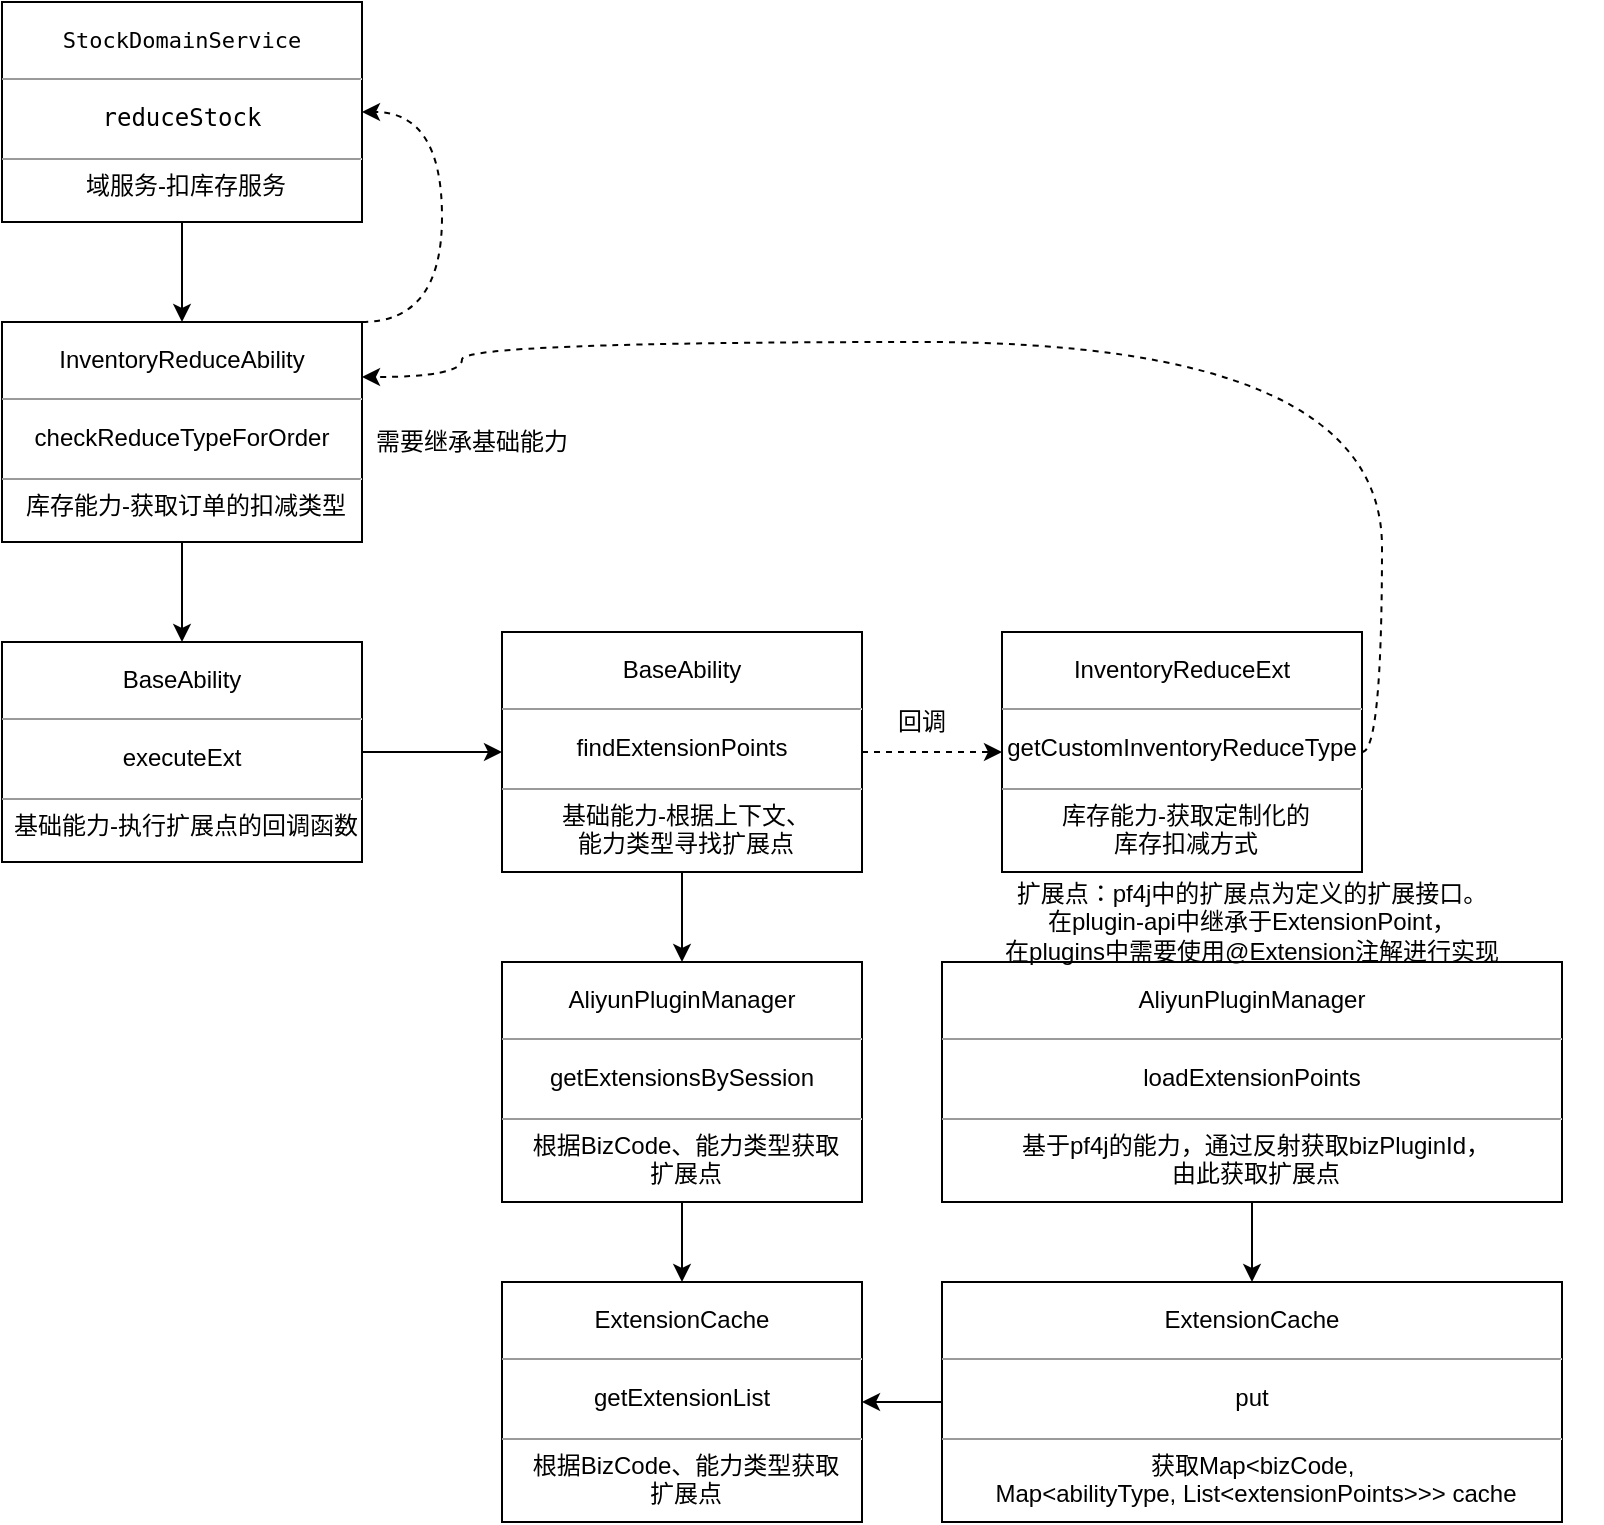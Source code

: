 <mxfile version="14.7.5" type="github">
  <diagram id="s2GqM7nEr-_tJnwM-S6l" name="Page-2">
    <mxGraphModel dx="826" dy="726" grid="1" gridSize="10" guides="1" tooltips="1" connect="1" arrows="1" fold="1" page="1" pageScale="1" pageWidth="827" pageHeight="1169" math="0" shadow="0">
      <root>
        <mxCell id="wqngMhkVzQWu9I1WPTdz-0" />
        <mxCell id="wqngMhkVzQWu9I1WPTdz-1" parent="wqngMhkVzQWu9I1WPTdz-0" />
        <mxCell id="wqngMhkVzQWu9I1WPTdz-10" style="edgeStyle=orthogonalEdgeStyle;rounded=0;orthogonalLoop=1;jettySize=auto;html=1;exitX=0.5;exitY=1;exitDx=0;exitDy=0;" edge="1" parent="wqngMhkVzQWu9I1WPTdz-1" source="wqngMhkVzQWu9I1WPTdz-2" target="wqngMhkVzQWu9I1WPTdz-7">
          <mxGeometry relative="1" as="geometry" />
        </mxCell>
        <mxCell id="wqngMhkVzQWu9I1WPTdz-2" value="&lt;pre style=&quot;text-align: center ; font-family: &amp;#34;menlo&amp;#34; , monospace&quot;&gt;&lt;font style=&quot;font-size: 11px&quot;&gt;StockDomainService&lt;/font&gt;&lt;/pre&gt;&lt;hr size=&quot;1&quot; style=&quot;text-align: center&quot;&gt;&lt;pre style=&quot;text-align: center ; font-family: &amp;#34;menlo&amp;#34; , monospace&quot;&gt;&lt;font style=&quot;font-size: 12px&quot;&gt;reduceStock&lt;/font&gt;&lt;/pre&gt;&lt;hr size=&quot;1&quot;&gt;&lt;p style=&quot;text-align: center ; margin: 0px 0px 0px 4px&quot;&gt;域服务-扣库存服务&lt;/p&gt;" style="verticalAlign=top;align=left;overflow=fill;fontSize=12;fontFamily=Helvetica;html=1;rounded=0;shadow=0;comic=0;labelBackgroundColor=none;strokeWidth=1" vertex="1" parent="wqngMhkVzQWu9I1WPTdz-1">
          <mxGeometry x="280" y="80" width="180" height="110" as="geometry" />
        </mxCell>
        <mxCell id="wqngMhkVzQWu9I1WPTdz-21" style="edgeStyle=orthogonalEdgeStyle;rounded=0;orthogonalLoop=1;jettySize=auto;html=1;exitX=0.5;exitY=1;exitDx=0;exitDy=0;" edge="1" parent="wqngMhkVzQWu9I1WPTdz-1" source="wqngMhkVzQWu9I1WPTdz-7" target="wqngMhkVzQWu9I1WPTdz-9">
          <mxGeometry relative="1" as="geometry" />
        </mxCell>
        <mxCell id="wqngMhkVzQWu9I1WPTdz-34" style="edgeStyle=orthogonalEdgeStyle;curved=1;rounded=0;orthogonalLoop=1;jettySize=auto;html=1;exitX=1;exitY=0;exitDx=0;exitDy=0;entryX=1;entryY=0.5;entryDx=0;entryDy=0;dashed=1;" edge="1" parent="wqngMhkVzQWu9I1WPTdz-1" source="wqngMhkVzQWu9I1WPTdz-7" target="wqngMhkVzQWu9I1WPTdz-2">
          <mxGeometry relative="1" as="geometry">
            <Array as="points">
              <mxPoint x="500" y="240" />
              <mxPoint x="500" y="135" />
            </Array>
          </mxGeometry>
        </mxCell>
        <mxCell id="wqngMhkVzQWu9I1WPTdz-7" value="&lt;pre style=&quot;text-align: center&quot;&gt;&lt;pre&gt;&lt;span style=&quot;background-color: rgb(255 , 255 , 255)&quot;&gt;&lt;font style=&quot;font-size: 12px&quot; face=&quot;Helvetica&quot;&gt;InventoryReduceAbility&lt;/font&gt;&lt;/span&gt;&lt;/pre&gt;&lt;/pre&gt;&lt;hr size=&quot;1&quot; style=&quot;text-align: center&quot;&gt;&lt;pre style=&quot;text-align: center&quot;&gt;&lt;font face=&quot;Helvetica&quot;&gt;checkReduceTypeForOrder&lt;/font&gt;&lt;/pre&gt;&lt;hr size=&quot;1&quot;&gt;&lt;p style=&quot;text-align: center ; margin: 0px 0px 0px 4px&quot;&gt;库存能力-获取订单的扣减类型&lt;/p&gt;" style="verticalAlign=top;align=left;overflow=fill;fontSize=12;fontFamily=Helvetica;html=1;rounded=0;shadow=0;comic=0;labelBackgroundColor=none;strokeWidth=1" vertex="1" parent="wqngMhkVzQWu9I1WPTdz-1">
          <mxGeometry x="280" y="240" width="180" height="110" as="geometry" />
        </mxCell>
        <mxCell id="wqngMhkVzQWu9I1WPTdz-29" style="edgeStyle=orthogonalEdgeStyle;rounded=0;orthogonalLoop=1;jettySize=auto;html=1;exitX=1;exitY=0.5;exitDx=0;exitDy=0;entryX=0;entryY=0.5;entryDx=0;entryDy=0;" edge="1" parent="wqngMhkVzQWu9I1WPTdz-1" source="wqngMhkVzQWu9I1WPTdz-9" target="wqngMhkVzQWu9I1WPTdz-14">
          <mxGeometry relative="1" as="geometry" />
        </mxCell>
        <mxCell id="wqngMhkVzQWu9I1WPTdz-9" value="&lt;pre style=&quot;text-align: center&quot;&gt;&lt;pre&gt;&lt;span style=&quot;background-color: rgb(255 , 255 , 255)&quot;&gt;&lt;font style=&quot;font-size: 12px&quot; face=&quot;Helvetica&quot;&gt;BaseAbility&lt;/font&gt;&lt;/span&gt;&lt;/pre&gt;&lt;/pre&gt;&lt;hr size=&quot;1&quot; style=&quot;text-align: center&quot;&gt;&lt;pre style=&quot;text-align: center&quot;&gt;&lt;font face=&quot;Helvetica&quot;&gt;executeExt&lt;/font&gt;&lt;/pre&gt;&lt;hr size=&quot;1&quot;&gt;&lt;p style=&quot;text-align: center ; margin: 0px 0px 0px 4px&quot;&gt;基础能力-执行扩展点的回调函数&lt;/p&gt;" style="verticalAlign=top;align=left;overflow=fill;fontSize=12;fontFamily=Helvetica;html=1;rounded=0;shadow=0;comic=0;labelBackgroundColor=none;strokeWidth=1" vertex="1" parent="wqngMhkVzQWu9I1WPTdz-1">
          <mxGeometry x="280" y="400" width="180" height="110" as="geometry" />
        </mxCell>
        <mxCell id="wqngMhkVzQWu9I1WPTdz-23" style="edgeStyle=orthogonalEdgeStyle;rounded=0;orthogonalLoop=1;jettySize=auto;html=1;exitX=0.5;exitY=1;exitDx=0;exitDy=0;entryX=0.5;entryY=0;entryDx=0;entryDy=0;" edge="1" parent="wqngMhkVzQWu9I1WPTdz-1" source="wqngMhkVzQWu9I1WPTdz-14" target="wqngMhkVzQWu9I1WPTdz-16">
          <mxGeometry relative="1" as="geometry" />
        </mxCell>
        <mxCell id="wqngMhkVzQWu9I1WPTdz-31" style="edgeStyle=orthogonalEdgeStyle;rounded=0;orthogonalLoop=1;jettySize=auto;html=1;exitX=1;exitY=0.5;exitDx=0;exitDy=0;entryX=0;entryY=0.5;entryDx=0;entryDy=0;dashed=1;" edge="1" parent="wqngMhkVzQWu9I1WPTdz-1" source="wqngMhkVzQWu9I1WPTdz-14" target="wqngMhkVzQWu9I1WPTdz-30">
          <mxGeometry relative="1" as="geometry" />
        </mxCell>
        <mxCell id="wqngMhkVzQWu9I1WPTdz-14" value="&lt;pre&gt;&lt;pre&gt;&lt;span style=&quot;background-color: rgb(255 , 255 , 255)&quot;&gt;&lt;font style=&quot;font-size: 12px&quot; face=&quot;Helvetica&quot;&gt;BaseAbility&lt;/font&gt;&lt;/span&gt;&lt;/pre&gt;&lt;/pre&gt;&lt;hr size=&quot;1&quot;&gt;&lt;pre&gt;&lt;span style=&quot;font-family: &amp;#34;helvetica&amp;#34;&quot;&gt;findExtensionPoints&lt;/span&gt;&lt;br&gt;&lt;/pre&gt;&lt;hr size=&quot;1&quot;&gt;&lt;p style=&quot;margin: 0px 0px 0px 4px&quot;&gt;基础能力-根据上下文、&lt;/p&gt;&lt;p style=&quot;margin: 0px 0px 0px 4px&quot;&gt;能力类型寻找扩展点&lt;/p&gt;" style="verticalAlign=top;align=center;overflow=fill;fontSize=12;fontFamily=Helvetica;html=1;rounded=0;shadow=0;comic=0;labelBackgroundColor=none;strokeWidth=1" vertex="1" parent="wqngMhkVzQWu9I1WPTdz-1">
          <mxGeometry x="530" y="395" width="180" height="120" as="geometry" />
        </mxCell>
        <mxCell id="wqngMhkVzQWu9I1WPTdz-24" style="edgeStyle=orthogonalEdgeStyle;rounded=0;orthogonalLoop=1;jettySize=auto;html=1;exitX=0.5;exitY=1;exitDx=0;exitDy=0;entryX=0.5;entryY=0;entryDx=0;entryDy=0;" edge="1" parent="wqngMhkVzQWu9I1WPTdz-1" source="wqngMhkVzQWu9I1WPTdz-16" target="wqngMhkVzQWu9I1WPTdz-17">
          <mxGeometry relative="1" as="geometry" />
        </mxCell>
        <mxCell id="wqngMhkVzQWu9I1WPTdz-16" value="&lt;pre&gt;&lt;pre&gt;&lt;font face=&quot;Helvetica&quot;&gt;&lt;span style=&quot;background-color: rgb(255 , 255 , 255)&quot;&gt;AliyunPluginManager&lt;/span&gt;&lt;/font&gt;&lt;/pre&gt;&lt;/pre&gt;&lt;hr size=&quot;1&quot;&gt;&lt;pre&gt;&lt;font face=&quot;helvetica&quot;&gt;getExtensionsBySession&lt;/font&gt;&lt;/pre&gt;&lt;hr size=&quot;1&quot;&gt;&lt;p style=&quot;margin: 0px 0px 0px 4px&quot;&gt;根据BizCode、能力类型获取&lt;/p&gt;&lt;p style=&quot;margin: 0px 0px 0px 4px&quot;&gt;扩展点&lt;/p&gt;" style="verticalAlign=top;align=center;overflow=fill;fontSize=12;fontFamily=Helvetica;html=1;rounded=0;shadow=0;comic=0;labelBackgroundColor=none;strokeWidth=1" vertex="1" parent="wqngMhkVzQWu9I1WPTdz-1">
          <mxGeometry x="530" y="560" width="180" height="120" as="geometry" />
        </mxCell>
        <mxCell id="wqngMhkVzQWu9I1WPTdz-17" value="&lt;pre&gt;&lt;pre&gt;&lt;font face=&quot;Helvetica&quot;&gt;&lt;span style=&quot;background-color: rgb(255 , 255 , 255)&quot;&gt;ExtensionCache&lt;/span&gt;&lt;/font&gt;&lt;/pre&gt;&lt;/pre&gt;&lt;hr size=&quot;1&quot;&gt;&lt;pre&gt;&lt;font face=&quot;helvetica&quot;&gt;getExtensionList&lt;/font&gt;&lt;/pre&gt;&lt;hr size=&quot;1&quot;&gt;&lt;p style=&quot;margin: 0px 0px 0px 4px&quot;&gt;根据BizCode、能力类型获取&lt;/p&gt;&lt;p style=&quot;margin: 0px 0px 0px 4px&quot;&gt;扩展点&lt;/p&gt;" style="verticalAlign=top;align=center;overflow=fill;fontSize=12;fontFamily=Helvetica;html=1;rounded=0;shadow=0;comic=0;labelBackgroundColor=none;strokeWidth=1" vertex="1" parent="wqngMhkVzQWu9I1WPTdz-1">
          <mxGeometry x="530" y="720" width="180" height="120" as="geometry" />
        </mxCell>
        <mxCell id="wqngMhkVzQWu9I1WPTdz-26" style="edgeStyle=orthogonalEdgeStyle;rounded=0;orthogonalLoop=1;jettySize=auto;html=1;exitX=0;exitY=0.5;exitDx=0;exitDy=0;" edge="1" parent="wqngMhkVzQWu9I1WPTdz-1" source="wqngMhkVzQWu9I1WPTdz-18" target="wqngMhkVzQWu9I1WPTdz-17">
          <mxGeometry relative="1" as="geometry" />
        </mxCell>
        <mxCell id="wqngMhkVzQWu9I1WPTdz-18" value="&lt;pre&gt;&lt;pre&gt;&lt;font face=&quot;Helvetica&quot;&gt;&lt;span style=&quot;background-color: rgb(255 , 255 , 255)&quot;&gt;ExtensionCache&lt;/span&gt;&lt;/font&gt;&lt;/pre&gt;&lt;/pre&gt;&lt;hr size=&quot;1&quot;&gt;&lt;pre&gt;&lt;font face=&quot;helvetica&quot;&gt;put&lt;/font&gt;&lt;/pre&gt;&lt;hr size=&quot;1&quot;&gt;&lt;p style=&quot;margin: 0px 0px 0px 4px&quot;&gt;获取Map&amp;lt;bizCode,&amp;nbsp;&lt;/p&gt;&lt;p style=&quot;margin: 0px 0px 0px 4px&quot;&gt;&lt;span&gt;Map&amp;lt;abilityType, List&amp;lt;extensionPoints&amp;gt;&amp;gt;&amp;gt; cache&lt;/span&gt;&lt;/p&gt;" style="verticalAlign=top;align=center;overflow=fill;fontSize=12;fontFamily=Helvetica;html=1;rounded=0;shadow=0;comic=0;labelBackgroundColor=none;strokeWidth=1" vertex="1" parent="wqngMhkVzQWu9I1WPTdz-1">
          <mxGeometry x="750" y="720" width="310" height="120" as="geometry" />
        </mxCell>
        <mxCell id="wqngMhkVzQWu9I1WPTdz-25" style="edgeStyle=orthogonalEdgeStyle;rounded=0;orthogonalLoop=1;jettySize=auto;html=1;exitX=0.5;exitY=1;exitDx=0;exitDy=0;entryX=0.5;entryY=0;entryDx=0;entryDy=0;" edge="1" parent="wqngMhkVzQWu9I1WPTdz-1" source="wqngMhkVzQWu9I1WPTdz-19" target="wqngMhkVzQWu9I1WPTdz-18">
          <mxGeometry relative="1" as="geometry" />
        </mxCell>
        <mxCell id="wqngMhkVzQWu9I1WPTdz-19" value="&lt;pre&gt;&lt;pre&gt;&lt;font face=&quot;Helvetica&quot;&gt;&lt;span style=&quot;background-color: rgb(255 , 255 , 255)&quot;&gt;AliyunPluginManager&lt;/span&gt;&lt;/font&gt;&lt;/pre&gt;&lt;/pre&gt;&lt;hr size=&quot;1&quot;&gt;&lt;pre&gt;&lt;font face=&quot;helvetica&quot;&gt;loadExtensionPoints&lt;/font&gt;&lt;/pre&gt;&lt;hr size=&quot;1&quot;&gt;&lt;p style=&quot;margin: 0px 0px 0px 4px&quot;&gt;基于pf4j的能力，通过反射获取bizPluginId，&lt;/p&gt;&lt;p style=&quot;margin: 0px 0px 0px 4px&quot;&gt;由此获取扩展点&lt;/p&gt;" style="verticalAlign=top;align=center;overflow=fill;fontSize=12;fontFamily=Helvetica;html=1;rounded=0;shadow=0;comic=0;labelBackgroundColor=none;strokeWidth=1" vertex="1" parent="wqngMhkVzQWu9I1WPTdz-1">
          <mxGeometry x="750" y="560" width="310" height="120" as="geometry" />
        </mxCell>
        <mxCell id="wqngMhkVzQWu9I1WPTdz-33" style="edgeStyle=orthogonalEdgeStyle;rounded=0;orthogonalLoop=1;jettySize=auto;html=1;exitX=1;exitY=0.5;exitDx=0;exitDy=0;entryX=1;entryY=0.25;entryDx=0;entryDy=0;dashed=1;curved=1;" edge="1" parent="wqngMhkVzQWu9I1WPTdz-1" source="wqngMhkVzQWu9I1WPTdz-30" target="wqngMhkVzQWu9I1WPTdz-7">
          <mxGeometry relative="1" as="geometry">
            <Array as="points">
              <mxPoint x="970" y="455" />
              <mxPoint x="970" y="250" />
              <mxPoint x="510" y="250" />
              <mxPoint x="510" y="268" />
            </Array>
          </mxGeometry>
        </mxCell>
        <mxCell id="wqngMhkVzQWu9I1WPTdz-30" value="&lt;pre&gt;&lt;pre&gt;&lt;font face=&quot;Helvetica&quot;&gt;&lt;span style=&quot;background-color: rgb(255 , 255 , 255)&quot;&gt;InventoryReduceExt&lt;/span&gt;&lt;/font&gt;&lt;/pre&gt;&lt;/pre&gt;&lt;hr size=&quot;1&quot;&gt;&lt;pre&gt;&lt;font face=&quot;helvetica&quot;&gt;getCustomInventoryReduceType&lt;/font&gt;&lt;/pre&gt;&lt;hr size=&quot;1&quot;&gt;&lt;p style=&quot;margin: 0px 0px 0px 4px&quot;&gt;库存能力-获取定制化的&lt;/p&gt;&lt;p style=&quot;margin: 0px 0px 0px 4px&quot;&gt;库存扣减方式&lt;/p&gt;" style="verticalAlign=top;align=center;overflow=fill;fontSize=12;fontFamily=Helvetica;html=1;rounded=0;shadow=0;comic=0;labelBackgroundColor=none;strokeWidth=1" vertex="1" parent="wqngMhkVzQWu9I1WPTdz-1">
          <mxGeometry x="780" y="395" width="180" height="120" as="geometry" />
        </mxCell>
        <mxCell id="wqngMhkVzQWu9I1WPTdz-38" value="回调" style="text;html=1;strokeColor=none;fillColor=none;align=center;verticalAlign=middle;whiteSpace=wrap;rounded=0;" vertex="1" parent="wqngMhkVzQWu9I1WPTdz-1">
          <mxGeometry x="720" y="430" width="40" height="20" as="geometry" />
        </mxCell>
        <mxCell id="wqngMhkVzQWu9I1WPTdz-40" value="需要继承基础能力" style="text;html=1;strokeColor=none;fillColor=none;align=center;verticalAlign=middle;whiteSpace=wrap;rounded=0;" vertex="1" parent="wqngMhkVzQWu9I1WPTdz-1">
          <mxGeometry x="460" y="290" width="110" height="20" as="geometry" />
        </mxCell>
        <mxCell id="wqngMhkVzQWu9I1WPTdz-41" value="扩展点：pf4j中的扩展点为定义的扩展接口。&lt;br&gt;在plugin-api中继承于ExtensionPoint，&lt;br&gt;在plugins中需要使用@Extension注解进行实现" style="text;html=1;strokeColor=none;fillColor=none;align=center;verticalAlign=middle;whiteSpace=wrap;rounded=0;" vertex="1" parent="wqngMhkVzQWu9I1WPTdz-1">
          <mxGeometry x="730" y="530" width="350" height="20" as="geometry" />
        </mxCell>
      </root>
    </mxGraphModel>
  </diagram>
</mxfile>
